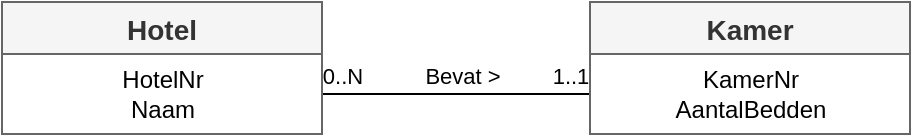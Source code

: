<mxfile version="22.0.2" type="device">
  <diagram name="Page-1" id="nvuYYSezYYlmMt1F-Bhs">
    <mxGraphModel dx="724" dy="434" grid="1" gridSize="10" guides="1" tooltips="1" connect="1" arrows="1" fold="1" page="1" pageScale="1" pageWidth="827" pageHeight="1169" math="0" shadow="0">
      <root>
        <mxCell id="0" />
        <mxCell id="1" parent="0" />
        <mxCell id="D9iayeuQQJoqWxlSBR8Y-9" value="" style="edgeStyle=orthogonalEdgeStyle;rounded=0;orthogonalLoop=1;jettySize=auto;html=1;endArrow=none;endFill=0;" edge="1" parent="1" source="D9iayeuQQJoqWxlSBR8Y-1" target="D9iayeuQQJoqWxlSBR8Y-8">
          <mxGeometry relative="1" as="geometry">
            <Array as="points">
              <mxPoint x="300" y="499" />
              <mxPoint x="300" y="499" />
            </Array>
          </mxGeometry>
        </mxCell>
        <mxCell id="D9iayeuQQJoqWxlSBR8Y-12" value="0..N" style="edgeLabel;html=1;align=center;verticalAlign=middle;resizable=0;points=[];" vertex="1" connectable="0" parent="D9iayeuQQJoqWxlSBR8Y-9">
          <mxGeometry x="-0.792" y="3" relative="1" as="geometry">
            <mxPoint x="-4" y="-6" as="offset" />
          </mxGeometry>
        </mxCell>
        <mxCell id="D9iayeuQQJoqWxlSBR8Y-14" value="1..1" style="edgeLabel;html=1;align=center;verticalAlign=middle;resizable=0;points=[];" vertex="1" connectable="0" parent="D9iayeuQQJoqWxlSBR8Y-9">
          <mxGeometry x="0.845" y="2" relative="1" as="geometry">
            <mxPoint y="-7" as="offset" />
          </mxGeometry>
        </mxCell>
        <mxCell id="D9iayeuQQJoqWxlSBR8Y-15" value="Bevat &amp;gt;" style="edgeLabel;html=1;align=center;verticalAlign=middle;resizable=0;points=[];" vertex="1" connectable="0" parent="D9iayeuQQJoqWxlSBR8Y-9">
          <mxGeometry x="0.042" y="2" relative="1" as="geometry">
            <mxPoint y="-7" as="offset" />
          </mxGeometry>
        </mxCell>
        <mxCell id="D9iayeuQQJoqWxlSBR8Y-1" value="Hotel" style="swimlane;fontStyle=1;childLayout=stackLayout;horizontal=1;startSize=26;horizontalStack=0;resizeParent=1;resizeParentMax=0;resizeLast=0;collapsible=1;marginBottom=0;align=center;fontSize=14;strokeColor=#666666;fillColor=#f5f5f5;fontColor=#333333;" vertex="1" parent="1">
          <mxGeometry x="120" y="453" width="160" height="66" as="geometry" />
        </mxCell>
        <mxCell id="D9iayeuQQJoqWxlSBR8Y-4" value="HotelNr&lt;br&gt;Naam" style="text;html=1;align=center;verticalAlign=middle;resizable=0;points=[];autosize=1;strokeColor=none;fillColor=none;" vertex="1" parent="D9iayeuQQJoqWxlSBR8Y-1">
          <mxGeometry y="26" width="160" height="40" as="geometry" />
        </mxCell>
        <mxCell id="D9iayeuQQJoqWxlSBR8Y-5" value="Kamer" style="swimlane;fontStyle=1;childLayout=stackLayout;horizontal=1;startSize=26;horizontalStack=0;resizeParent=1;resizeParentMax=0;resizeLast=0;collapsible=1;marginBottom=0;align=center;fontSize=14;strokeColor=#666666;fillColor=#f5f5f5;fontColor=#333333;" vertex="1" parent="1">
          <mxGeometry x="414" y="453" width="160" height="66" as="geometry" />
        </mxCell>
        <mxCell id="D9iayeuQQJoqWxlSBR8Y-8" value="KamerNr&lt;br&gt;AantalBedden" style="text;html=1;align=center;verticalAlign=middle;resizable=0;points=[];autosize=1;strokeColor=none;fillColor=none;" vertex="1" parent="D9iayeuQQJoqWxlSBR8Y-5">
          <mxGeometry y="26" width="160" height="40" as="geometry" />
        </mxCell>
      </root>
    </mxGraphModel>
  </diagram>
</mxfile>
